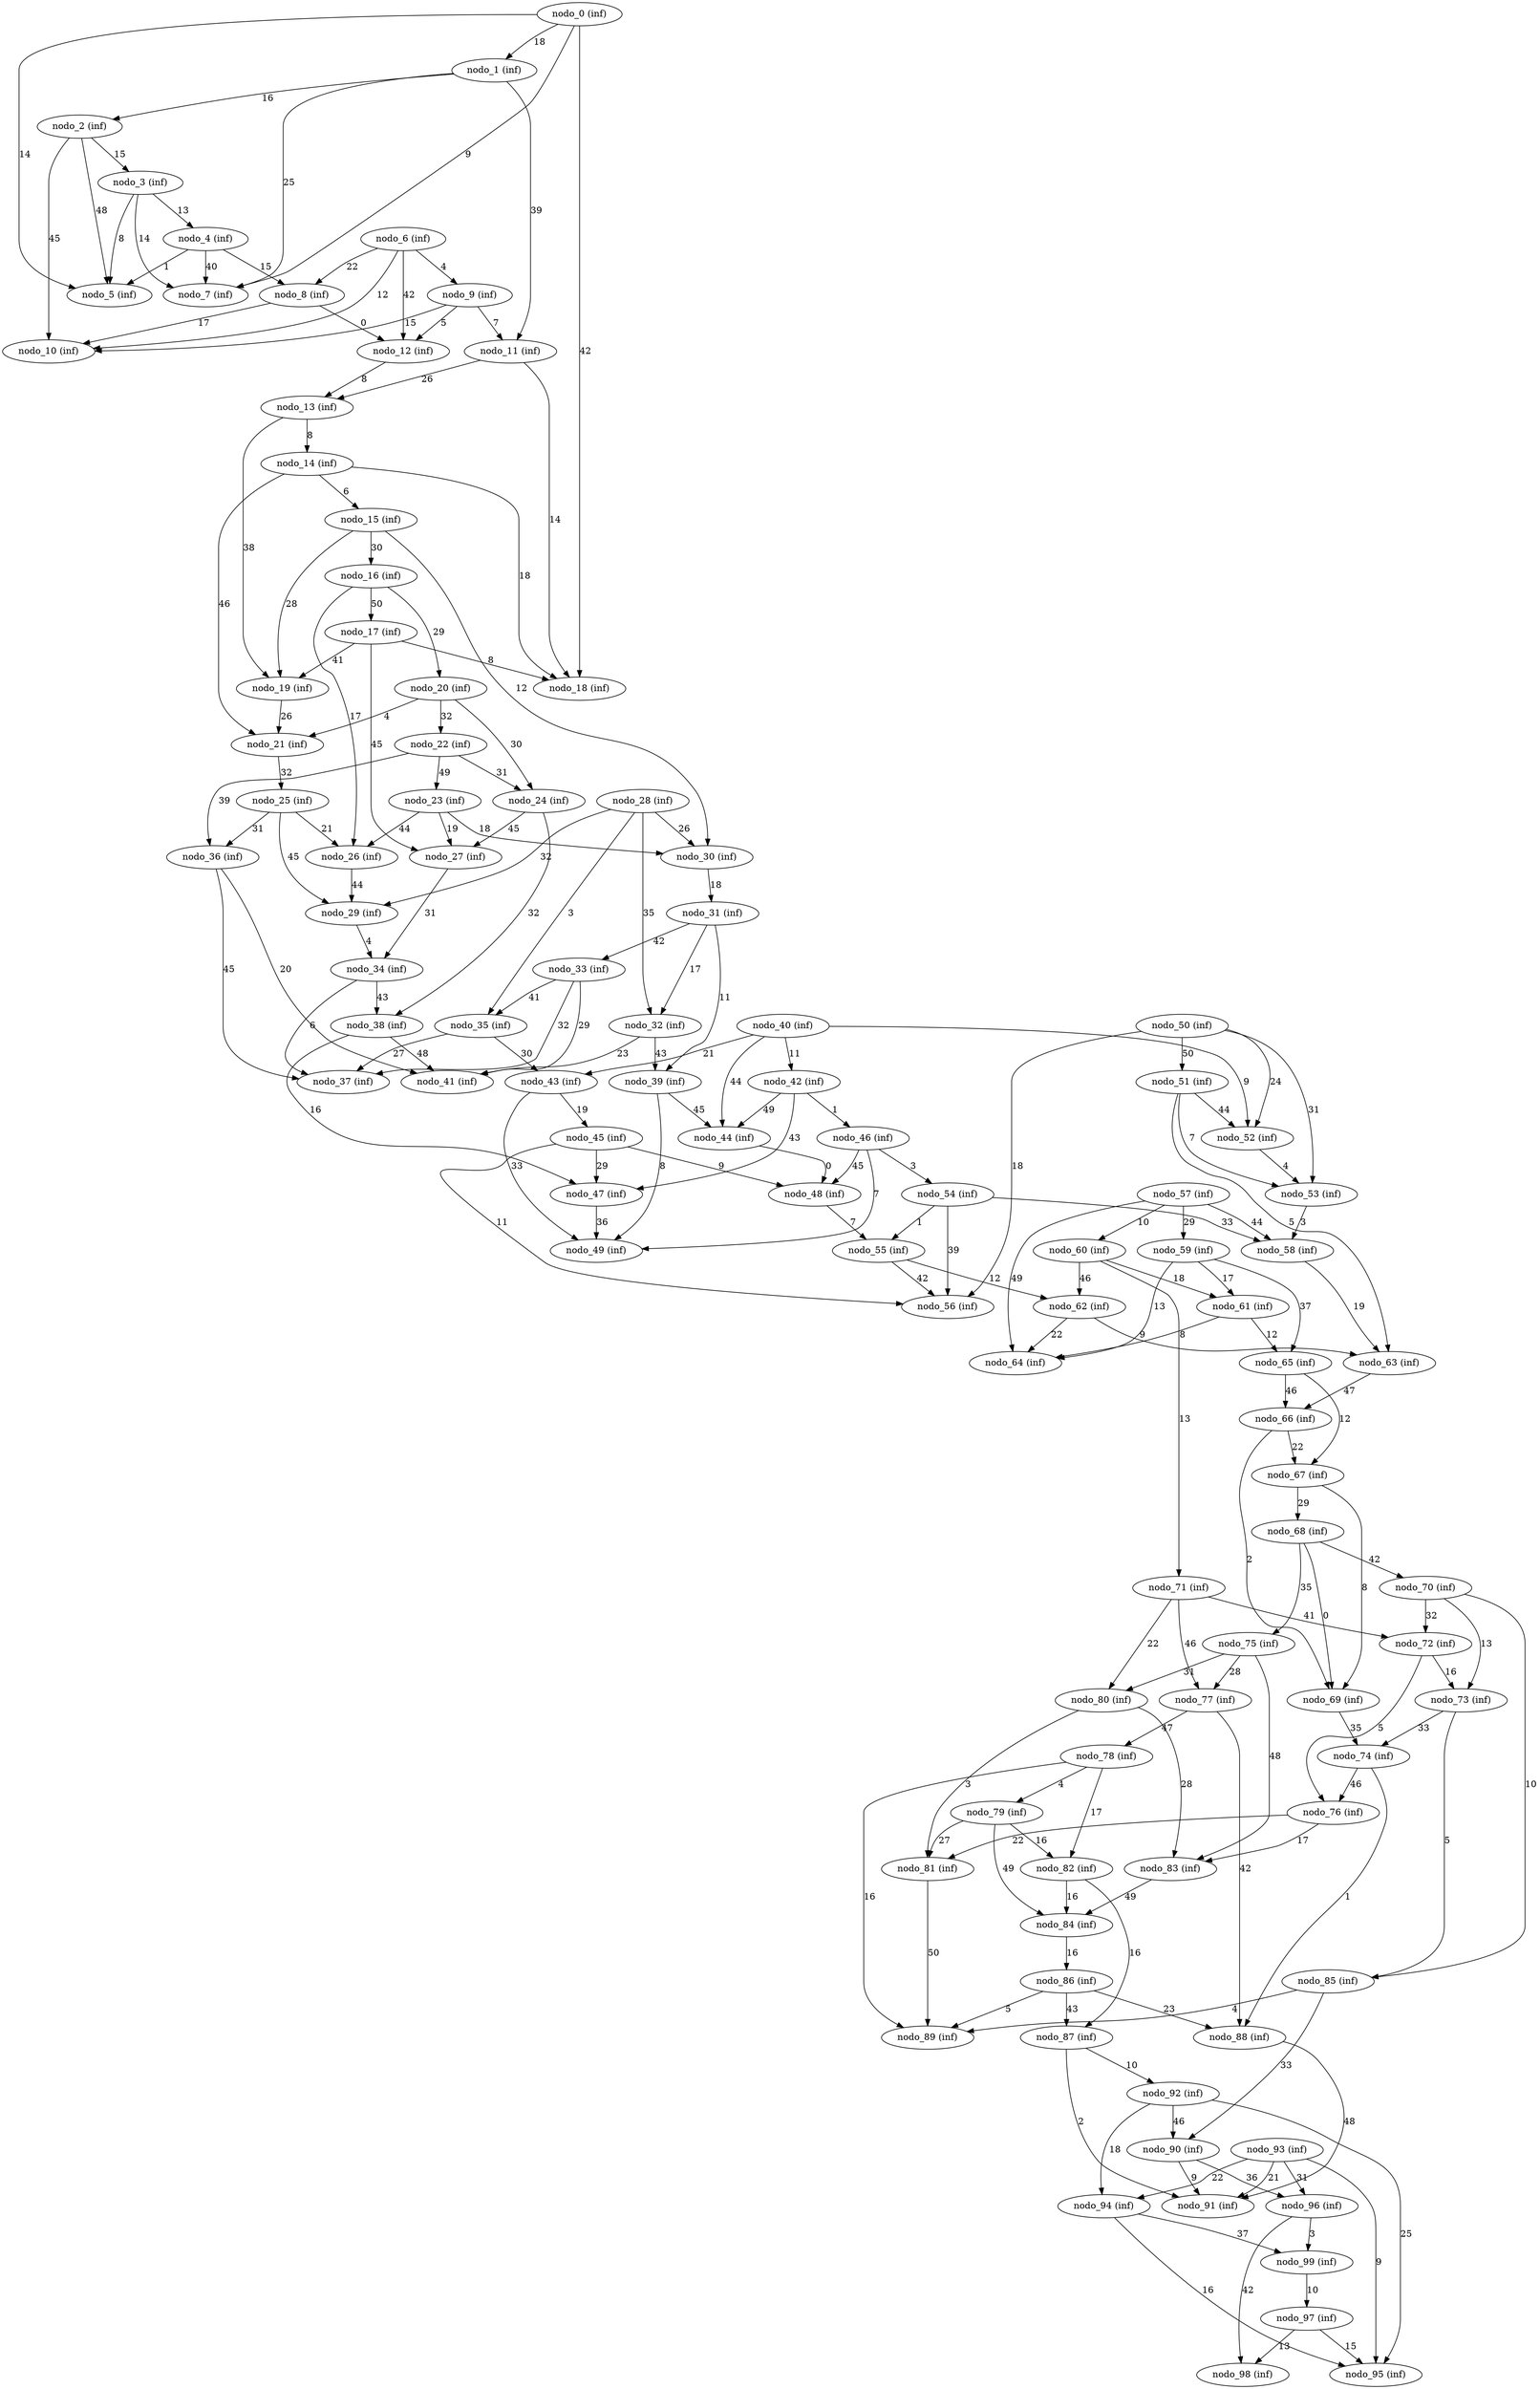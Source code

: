digraph grafoBarabasiAlbert_n_100_d_4 {
"nodo_0 (inf)";
"nodo_1 (inf)";
"nodo_2 (inf)";
"nodo_3 (inf)";
"nodo_4 (inf)";
"nodo_5 (inf)";
"nodo_6 (inf)";
"nodo_7 (inf)";
"nodo_8 (inf)";
"nodo_9 (inf)";
"nodo_10 (inf)";
"nodo_11 (inf)";
"nodo_12 (inf)";
"nodo_13 (inf)";
"nodo_14 (inf)";
"nodo_15 (inf)";
"nodo_16 (inf)";
"nodo_17 (inf)";
"nodo_18 (inf)";
"nodo_19 (inf)";
"nodo_20 (inf)";
"nodo_21 (inf)";
"nodo_22 (inf)";
"nodo_23 (inf)";
"nodo_24 (inf)";
"nodo_25 (inf)";
"nodo_26 (inf)";
"nodo_27 (inf)";
"nodo_28 (inf)";
"nodo_29 (inf)";
"nodo_30 (inf)";
"nodo_31 (inf)";
"nodo_32 (inf)";
"nodo_33 (inf)";
"nodo_34 (inf)";
"nodo_35 (inf)";
"nodo_36 (inf)";
"nodo_37 (inf)";
"nodo_38 (inf)";
"nodo_39 (inf)";
"nodo_40 (inf)";
"nodo_41 (inf)";
"nodo_42 (inf)";
"nodo_43 (inf)";
"nodo_44 (inf)";
"nodo_45 (inf)";
"nodo_46 (inf)";
"nodo_47 (inf)";
"nodo_48 (inf)";
"nodo_49 (inf)";
"nodo_50 (inf)";
"nodo_51 (inf)";
"nodo_52 (inf)";
"nodo_53 (inf)";
"nodo_54 (inf)";
"nodo_55 (inf)";
"nodo_56 (inf)";
"nodo_57 (inf)";
"nodo_58 (inf)";
"nodo_59 (inf)";
"nodo_60 (inf)";
"nodo_61 (inf)";
"nodo_62 (inf)";
"nodo_63 (inf)";
"nodo_64 (inf)";
"nodo_65 (inf)";
"nodo_66 (inf)";
"nodo_67 (inf)";
"nodo_68 (inf)";
"nodo_69 (inf)";
"nodo_70 (inf)";
"nodo_71 (inf)";
"nodo_72 (inf)";
"nodo_73 (inf)";
"nodo_74 (inf)";
"nodo_75 (inf)";
"nodo_76 (inf)";
"nodo_77 (inf)";
"nodo_78 (inf)";
"nodo_79 (inf)";
"nodo_80 (inf)";
"nodo_81 (inf)";
"nodo_82 (inf)";
"nodo_83 (inf)";
"nodo_84 (inf)";
"nodo_85 (inf)";
"nodo_86 (inf)";
"nodo_87 (inf)";
"nodo_88 (inf)";
"nodo_89 (inf)";
"nodo_90 (inf)";
"nodo_91 (inf)";
"nodo_92 (inf)";
"nodo_93 (inf)";
"nodo_94 (inf)";
"nodo_95 (inf)";
"nodo_96 (inf)";
"nodo_97 (inf)";
"nodo_98 (inf)";
"nodo_99 (inf)";
"nodo_0 (inf)" -> "nodo_1 (inf)" [label=18 weight=18];
"nodo_0 (inf)" -> "nodo_5 (inf)" [label=14 weight=14];
"nodo_0 (inf)" -> "nodo_7 (inf)" [label=9 weight=9];
"nodo_0 (inf)" -> "nodo_18 (inf)" [label=42 weight=42];
"nodo_1 (inf)" -> "nodo_2 (inf)" [label=16 weight=16];
"nodo_1 (inf)" -> "nodo_7 (inf)" [label=25 weight=25];
"nodo_1 (inf)" -> "nodo_11 (inf)" [label=39 weight=39];
"nodo_2 (inf)" -> "nodo_3 (inf)" [label=15 weight=15];
"nodo_2 (inf)" -> "nodo_5 (inf)" [label=48 weight=48];
"nodo_2 (inf)" -> "nodo_10 (inf)" [label=45 weight=45];
"nodo_3 (inf)" -> "nodo_4 (inf)" [label=13 weight=13];
"nodo_3 (inf)" -> "nodo_5 (inf)" [label=8 weight=8];
"nodo_3 (inf)" -> "nodo_7 (inf)" [label=14 weight=14];
"nodo_4 (inf)" -> "nodo_5 (inf)" [label=1 weight=1];
"nodo_4 (inf)" -> "nodo_7 (inf)" [label=40 weight=40];
"nodo_4 (inf)" -> "nodo_8 (inf)" [label=15 weight=15];
"nodo_6 (inf)" -> "nodo_8 (inf)" [label=22 weight=22];
"nodo_6 (inf)" -> "nodo_9 (inf)" [label=4 weight=4];
"nodo_6 (inf)" -> "nodo_10 (inf)" [label=12 weight=12];
"nodo_6 (inf)" -> "nodo_12 (inf)" [label=42 weight=42];
"nodo_8 (inf)" -> "nodo_10 (inf)" [label=17 weight=17];
"nodo_8 (inf)" -> "nodo_12 (inf)" [label=0 weight=0];
"nodo_9 (inf)" -> "nodo_10 (inf)" [label=15 weight=15];
"nodo_9 (inf)" -> "nodo_11 (inf)" [label=7 weight=7];
"nodo_9 (inf)" -> "nodo_12 (inf)" [label=5 weight=5];
"nodo_11 (inf)" -> "nodo_13 (inf)" [label=26 weight=26];
"nodo_11 (inf)" -> "nodo_18 (inf)" [label=14 weight=14];
"nodo_12 (inf)" -> "nodo_13 (inf)" [label=8 weight=8];
"nodo_13 (inf)" -> "nodo_14 (inf)" [label=8 weight=8];
"nodo_13 (inf)" -> "nodo_19 (inf)" [label=38 weight=38];
"nodo_14 (inf)" -> "nodo_15 (inf)" [label=6 weight=6];
"nodo_14 (inf)" -> "nodo_18 (inf)" [label=18 weight=18];
"nodo_14 (inf)" -> "nodo_21 (inf)" [label=46 weight=46];
"nodo_15 (inf)" -> "nodo_16 (inf)" [label=30 weight=30];
"nodo_15 (inf)" -> "nodo_19 (inf)" [label=28 weight=28];
"nodo_15 (inf)" -> "nodo_30 (inf)" [label=12 weight=12];
"nodo_16 (inf)" -> "nodo_17 (inf)" [label=50 weight=50];
"nodo_16 (inf)" -> "nodo_20 (inf)" [label=29 weight=29];
"nodo_16 (inf)" -> "nodo_26 (inf)" [label=17 weight=17];
"nodo_17 (inf)" -> "nodo_18 (inf)" [label=8 weight=8];
"nodo_17 (inf)" -> "nodo_19 (inf)" [label=41 weight=41];
"nodo_17 (inf)" -> "nodo_27 (inf)" [label=45 weight=45];
"nodo_19 (inf)" -> "nodo_21 (inf)" [label=26 weight=26];
"nodo_20 (inf)" -> "nodo_21 (inf)" [label=4 weight=4];
"nodo_20 (inf)" -> "nodo_22 (inf)" [label=32 weight=32];
"nodo_20 (inf)" -> "nodo_24 (inf)" [label=30 weight=30];
"nodo_21 (inf)" -> "nodo_25 (inf)" [label=32 weight=32];
"nodo_22 (inf)" -> "nodo_23 (inf)" [label=49 weight=49];
"nodo_22 (inf)" -> "nodo_24 (inf)" [label=31 weight=31];
"nodo_22 (inf)" -> "nodo_36 (inf)" [label=39 weight=39];
"nodo_23 (inf)" -> "nodo_26 (inf)" [label=44 weight=44];
"nodo_23 (inf)" -> "nodo_27 (inf)" [label=19 weight=19];
"nodo_23 (inf)" -> "nodo_30 (inf)" [label=18 weight=18];
"nodo_24 (inf)" -> "nodo_27 (inf)" [label=45 weight=45];
"nodo_24 (inf)" -> "nodo_38 (inf)" [label=32 weight=32];
"nodo_25 (inf)" -> "nodo_26 (inf)" [label=21 weight=21];
"nodo_25 (inf)" -> "nodo_29 (inf)" [label=45 weight=45];
"nodo_25 (inf)" -> "nodo_36 (inf)" [label=31 weight=31];
"nodo_26 (inf)" -> "nodo_29 (inf)" [label=44 weight=44];
"nodo_27 (inf)" -> "nodo_34 (inf)" [label=31 weight=31];
"nodo_28 (inf)" -> "nodo_29 (inf)" [label=32 weight=32];
"nodo_28 (inf)" -> "nodo_30 (inf)" [label=26 weight=26];
"nodo_28 (inf)" -> "nodo_32 (inf)" [label=35 weight=35];
"nodo_28 (inf)" -> "nodo_35 (inf)" [label=3 weight=3];
"nodo_29 (inf)" -> "nodo_34 (inf)" [label=4 weight=4];
"nodo_30 (inf)" -> "nodo_31 (inf)" [label=18 weight=18];
"nodo_31 (inf)" -> "nodo_32 (inf)" [label=17 weight=17];
"nodo_31 (inf)" -> "nodo_33 (inf)" [label=42 weight=42];
"nodo_31 (inf)" -> "nodo_39 (inf)" [label=11 weight=11];
"nodo_32 (inf)" -> "nodo_39 (inf)" [label=43 weight=43];
"nodo_32 (inf)" -> "nodo_41 (inf)" [label=23 weight=23];
"nodo_33 (inf)" -> "nodo_35 (inf)" [label=41 weight=41];
"nodo_33 (inf)" -> "nodo_37 (inf)" [label=32 weight=32];
"nodo_33 (inf)" -> "nodo_41 (inf)" [label=29 weight=29];
"nodo_34 (inf)" -> "nodo_37 (inf)" [label=6 weight=6];
"nodo_34 (inf)" -> "nodo_38 (inf)" [label=43 weight=43];
"nodo_35 (inf)" -> "nodo_37 (inf)" [label=27 weight=27];
"nodo_35 (inf)" -> "nodo_43 (inf)" [label=30 weight=30];
"nodo_36 (inf)" -> "nodo_37 (inf)" [label=45 weight=45];
"nodo_36 (inf)" -> "nodo_41 (inf)" [label=20 weight=20];
"nodo_38 (inf)" -> "nodo_41 (inf)" [label=48 weight=48];
"nodo_38 (inf)" -> "nodo_47 (inf)" [label=16 weight=16];
"nodo_39 (inf)" -> "nodo_44 (inf)" [label=45 weight=45];
"nodo_39 (inf)" -> "nodo_49 (inf)" [label=8 weight=8];
"nodo_40 (inf)" -> "nodo_42 (inf)" [label=11 weight=11];
"nodo_40 (inf)" -> "nodo_43 (inf)" [label=21 weight=21];
"nodo_40 (inf)" -> "nodo_44 (inf)" [label=44 weight=44];
"nodo_40 (inf)" -> "nodo_52 (inf)" [label=9 weight=9];
"nodo_42 (inf)" -> "nodo_44 (inf)" [label=49 weight=49];
"nodo_42 (inf)" -> "nodo_46 (inf)" [label=1 weight=1];
"nodo_42 (inf)" -> "nodo_47 (inf)" [label=43 weight=43];
"nodo_43 (inf)" -> "nodo_45 (inf)" [label=19 weight=19];
"nodo_43 (inf)" -> "nodo_49 (inf)" [label=33 weight=33];
"nodo_44 (inf)" -> "nodo_48 (inf)" [label=0 weight=0];
"nodo_45 (inf)" -> "nodo_47 (inf)" [label=29 weight=29];
"nodo_45 (inf)" -> "nodo_48 (inf)" [label=9 weight=9];
"nodo_45 (inf)" -> "nodo_56 (inf)" [label=11 weight=11];
"nodo_46 (inf)" -> "nodo_48 (inf)" [label=45 weight=45];
"nodo_46 (inf)" -> "nodo_49 (inf)" [label=7 weight=7];
"nodo_46 (inf)" -> "nodo_54 (inf)" [label=3 weight=3];
"nodo_47 (inf)" -> "nodo_49 (inf)" [label=36 weight=36];
"nodo_48 (inf)" -> "nodo_55 (inf)" [label=7 weight=7];
"nodo_50 (inf)" -> "nodo_51 (inf)" [label=50 weight=50];
"nodo_50 (inf)" -> "nodo_52 (inf)" [label=24 weight=24];
"nodo_50 (inf)" -> "nodo_53 (inf)" [label=31 weight=31];
"nodo_50 (inf)" -> "nodo_56 (inf)" [label=18 weight=18];
"nodo_51 (inf)" -> "nodo_52 (inf)" [label=44 weight=44];
"nodo_51 (inf)" -> "nodo_53 (inf)" [label=7 weight=7];
"nodo_51 (inf)" -> "nodo_63 (inf)" [label=5 weight=5];
"nodo_52 (inf)" -> "nodo_53 (inf)" [label=4 weight=4];
"nodo_53 (inf)" -> "nodo_58 (inf)" [label=3 weight=3];
"nodo_54 (inf)" -> "nodo_55 (inf)" [label=1 weight=1];
"nodo_54 (inf)" -> "nodo_56 (inf)" [label=39 weight=39];
"nodo_54 (inf)" -> "nodo_58 (inf)" [label=33 weight=33];
"nodo_55 (inf)" -> "nodo_56 (inf)" [label=42 weight=42];
"nodo_55 (inf)" -> "nodo_62 (inf)" [label=12 weight=12];
"nodo_57 (inf)" -> "nodo_58 (inf)" [label=44 weight=44];
"nodo_57 (inf)" -> "nodo_59 (inf)" [label=29 weight=29];
"nodo_57 (inf)" -> "nodo_60 (inf)" [label=10 weight=10];
"nodo_57 (inf)" -> "nodo_64 (inf)" [label=49 weight=49];
"nodo_58 (inf)" -> "nodo_63 (inf)" [label=19 weight=19];
"nodo_59 (inf)" -> "nodo_61 (inf)" [label=17 weight=17];
"nodo_59 (inf)" -> "nodo_64 (inf)" [label=13 weight=13];
"nodo_59 (inf)" -> "nodo_65 (inf)" [label=37 weight=37];
"nodo_60 (inf)" -> "nodo_61 (inf)" [label=18 weight=18];
"nodo_60 (inf)" -> "nodo_62 (inf)" [label=46 weight=46];
"nodo_60 (inf)" -> "nodo_71 (inf)" [label=13 weight=13];
"nodo_61 (inf)" -> "nodo_64 (inf)" [label=8 weight=8];
"nodo_61 (inf)" -> "nodo_65 (inf)" [label=12 weight=12];
"nodo_62 (inf)" -> "nodo_63 (inf)" [label=9 weight=9];
"nodo_62 (inf)" -> "nodo_64 (inf)" [label=22 weight=22];
"nodo_63 (inf)" -> "nodo_66 (inf)" [label=47 weight=47];
"nodo_65 (inf)" -> "nodo_66 (inf)" [label=46 weight=46];
"nodo_65 (inf)" -> "nodo_67 (inf)" [label=12 weight=12];
"nodo_66 (inf)" -> "nodo_67 (inf)" [label=22 weight=22];
"nodo_66 (inf)" -> "nodo_69 (inf)" [label=2 weight=2];
"nodo_67 (inf)" -> "nodo_68 (inf)" [label=29 weight=29];
"nodo_67 (inf)" -> "nodo_69 (inf)" [label=8 weight=8];
"nodo_68 (inf)" -> "nodo_69 (inf)" [label=0 weight=0];
"nodo_68 (inf)" -> "nodo_70 (inf)" [label=42 weight=42];
"nodo_68 (inf)" -> "nodo_75 (inf)" [label=35 weight=35];
"nodo_69 (inf)" -> "nodo_74 (inf)" [label=35 weight=35];
"nodo_70 (inf)" -> "nodo_72 (inf)" [label=32 weight=32];
"nodo_70 (inf)" -> "nodo_73 (inf)" [label=13 weight=13];
"nodo_70 (inf)" -> "nodo_85 (inf)" [label=10 weight=10];
"nodo_71 (inf)" -> "nodo_72 (inf)" [label=41 weight=41];
"nodo_71 (inf)" -> "nodo_77 (inf)" [label=46 weight=46];
"nodo_71 (inf)" -> "nodo_80 (inf)" [label=22 weight=22];
"nodo_72 (inf)" -> "nodo_73 (inf)" [label=16 weight=16];
"nodo_72 (inf)" -> "nodo_76 (inf)" [label=5 weight=5];
"nodo_73 (inf)" -> "nodo_74 (inf)" [label=33 weight=33];
"nodo_73 (inf)" -> "nodo_85 (inf)" [label=5 weight=5];
"nodo_74 (inf)" -> "nodo_76 (inf)" [label=46 weight=46];
"nodo_74 (inf)" -> "nodo_88 (inf)" [label=1 weight=1];
"nodo_75 (inf)" -> "nodo_77 (inf)" [label=28 weight=28];
"nodo_75 (inf)" -> "nodo_80 (inf)" [label=31 weight=31];
"nodo_75 (inf)" -> "nodo_83 (inf)" [label=48 weight=48];
"nodo_76 (inf)" -> "nodo_81 (inf)" [label=22 weight=22];
"nodo_76 (inf)" -> "nodo_83 (inf)" [label=17 weight=17];
"nodo_77 (inf)" -> "nodo_78 (inf)" [label=47 weight=47];
"nodo_77 (inf)" -> "nodo_88 (inf)" [label=42 weight=42];
"nodo_78 (inf)" -> "nodo_79 (inf)" [label=4 weight=4];
"nodo_78 (inf)" -> "nodo_82 (inf)" [label=17 weight=17];
"nodo_78 (inf)" -> "nodo_89 (inf)" [label=16 weight=16];
"nodo_79 (inf)" -> "nodo_81 (inf)" [label=27 weight=27];
"nodo_79 (inf)" -> "nodo_82 (inf)" [label=16 weight=16];
"nodo_79 (inf)" -> "nodo_84 (inf)" [label=49 weight=49];
"nodo_80 (inf)" -> "nodo_81 (inf)" [label=3 weight=3];
"nodo_80 (inf)" -> "nodo_83 (inf)" [label=28 weight=28];
"nodo_81 (inf)" -> "nodo_89 (inf)" [label=50 weight=50];
"nodo_82 (inf)" -> "nodo_84 (inf)" [label=16 weight=16];
"nodo_82 (inf)" -> "nodo_87 (inf)" [label=16 weight=16];
"nodo_83 (inf)" -> "nodo_84 (inf)" [label=49 weight=49];
"nodo_84 (inf)" -> "nodo_86 (inf)" [label=16 weight=16];
"nodo_85 (inf)" -> "nodo_89 (inf)" [label=4 weight=4];
"nodo_85 (inf)" -> "nodo_90 (inf)" [label=33 weight=33];
"nodo_86 (inf)" -> "nodo_87 (inf)" [label=43 weight=43];
"nodo_86 (inf)" -> "nodo_88 (inf)" [label=23 weight=23];
"nodo_86 (inf)" -> "nodo_89 (inf)" [label=5 weight=5];
"nodo_87 (inf)" -> "nodo_91 (inf)" [label=2 weight=2];
"nodo_87 (inf)" -> "nodo_92 (inf)" [label=10 weight=10];
"nodo_88 (inf)" -> "nodo_91 (inf)" [label=48 weight=48];
"nodo_90 (inf)" -> "nodo_91 (inf)" [label=9 weight=9];
"nodo_90 (inf)" -> "nodo_96 (inf)" [label=36 weight=36];
"nodo_92 (inf)" -> "nodo_90 (inf)" [label=46 weight=46];
"nodo_92 (inf)" -> "nodo_94 (inf)" [label=18 weight=18];
"nodo_92 (inf)" -> "nodo_95 (inf)" [label=25 weight=25];
"nodo_93 (inf)" -> "nodo_91 (inf)" [label=21 weight=21];
"nodo_93 (inf)" -> "nodo_94 (inf)" [label=22 weight=22];
"nodo_93 (inf)" -> "nodo_95 (inf)" [label=9 weight=9];
"nodo_93 (inf)" -> "nodo_96 (inf)" [label=31 weight=31];
"nodo_94 (inf)" -> "nodo_95 (inf)" [label=16 weight=16];
"nodo_94 (inf)" -> "nodo_99 (inf)" [label=37 weight=37];
"nodo_96 (inf)" -> "nodo_98 (inf)" [label=42 weight=42];
"nodo_96 (inf)" -> "nodo_99 (inf)" [label=3 weight=3];
"nodo_97 (inf)" -> "nodo_95 (inf)" [label=15 weight=15];
"nodo_97 (inf)" -> "nodo_98 (inf)" [label=13 weight=13];
"nodo_99 (inf)" -> "nodo_97 (inf)" [label=10 weight=10];
}